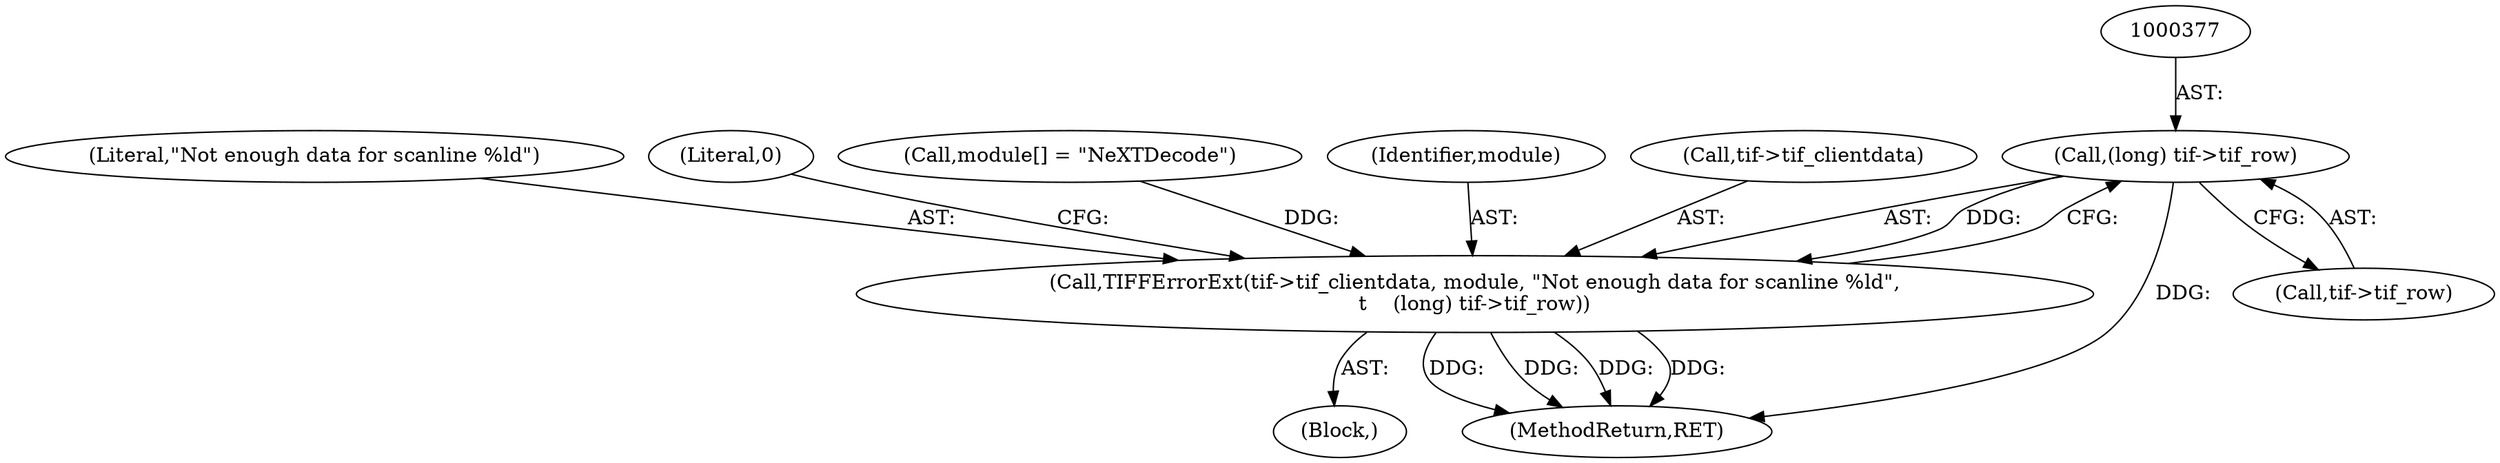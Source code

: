 digraph "0_libtiff_b18012dae552f85dcc5c57d3bf4e997a15b1cc1c@pointer" {
"1000376" [label="(Call,(long) tif->tif_row)"];
"1000370" [label="(Call,TIFFErrorExt(tif->tif_clientdata, module, \"Not enough data for scanline %ld\",\n\t    (long) tif->tif_row))"];
"1000110" [label="(Block,)"];
"1000375" [label="(Literal,\"Not enough data for scanline %ld\")"];
"1000382" [label="(Literal,0)"];
"1000376" [label="(Call,(long) tif->tif_row)"];
"1000370" [label="(Call,TIFFErrorExt(tif->tif_clientdata, module, \"Not enough data for scanline %ld\",\n\t    (long) tif->tif_row))"];
"1000112" [label="(Call,module[] = \"NeXTDecode\")"];
"1000374" [label="(Identifier,module)"];
"1000383" [label="(MethodReturn,RET)"];
"1000378" [label="(Call,tif->tif_row)"];
"1000371" [label="(Call,tif->tif_clientdata)"];
"1000376" -> "1000370"  [label="AST: "];
"1000376" -> "1000378"  [label="CFG: "];
"1000377" -> "1000376"  [label="AST: "];
"1000378" -> "1000376"  [label="AST: "];
"1000370" -> "1000376"  [label="CFG: "];
"1000376" -> "1000383"  [label="DDG: "];
"1000376" -> "1000370"  [label="DDG: "];
"1000370" -> "1000110"  [label="AST: "];
"1000371" -> "1000370"  [label="AST: "];
"1000374" -> "1000370"  [label="AST: "];
"1000375" -> "1000370"  [label="AST: "];
"1000382" -> "1000370"  [label="CFG: "];
"1000370" -> "1000383"  [label="DDG: "];
"1000370" -> "1000383"  [label="DDG: "];
"1000370" -> "1000383"  [label="DDG: "];
"1000370" -> "1000383"  [label="DDG: "];
"1000112" -> "1000370"  [label="DDG: "];
}
